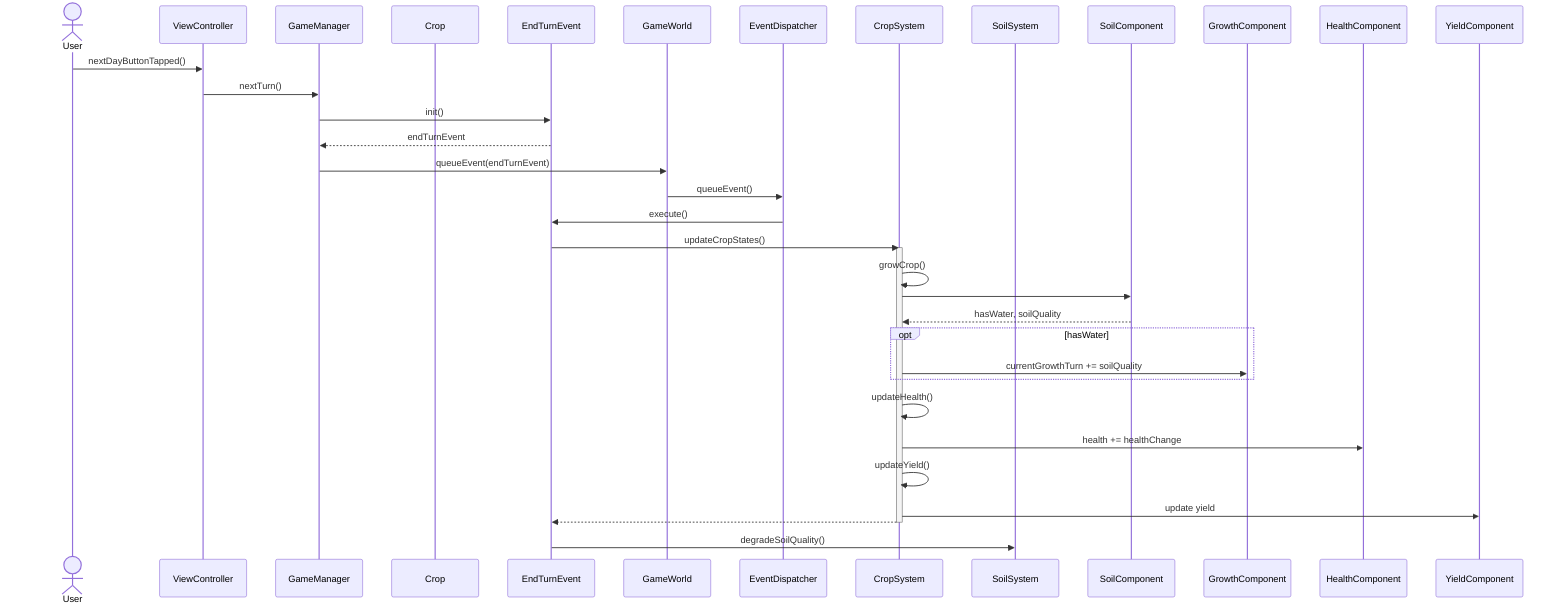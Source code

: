 sequenceDiagram
    actor U as User
    participant VC as ViewController
    participant GM as GameManager
    participant Crop
    participant ETE as EndTurnEvent
    participant GW as GameWorld
    participant ED as EventDispatcher
    participant CS as CropSystem
    participant SS as SoilSystem
    participant SC as SoilComponent
    participant GC as GrowthComponent
    participant HC as HealthComponent
    participant YC as YieldComponent

    U ->> VC: nextDayButtonTapped()
    VC ->> GM: nextTurn()
    GM ->> ETE: init()
    ETE -->> GM: endTurnEvent
    GM ->> GW: queueEvent(endTurnEvent)
    GW ->> ED: queueEvent()
    ED ->> ETE: execute()
    ETE ->> CS: updateCropStates()
    activate CS
    CS ->> CS: growCrop()
    CS ->> SC: 
    SC -->> CS: hasWater, soilQuality
    opt hasWater
    CS ->> GC: currentGrowthTurn += soilQuality
    end
    CS ->> CS: updateHealth()
    CS ->> HC: health += healthChange
    CS ->> CS: updateYield()
    CS ->> YC: update yield
    CS -->> ETE: 
    deactivate CS
    ETE ->> SS: degradeSoilQuality()